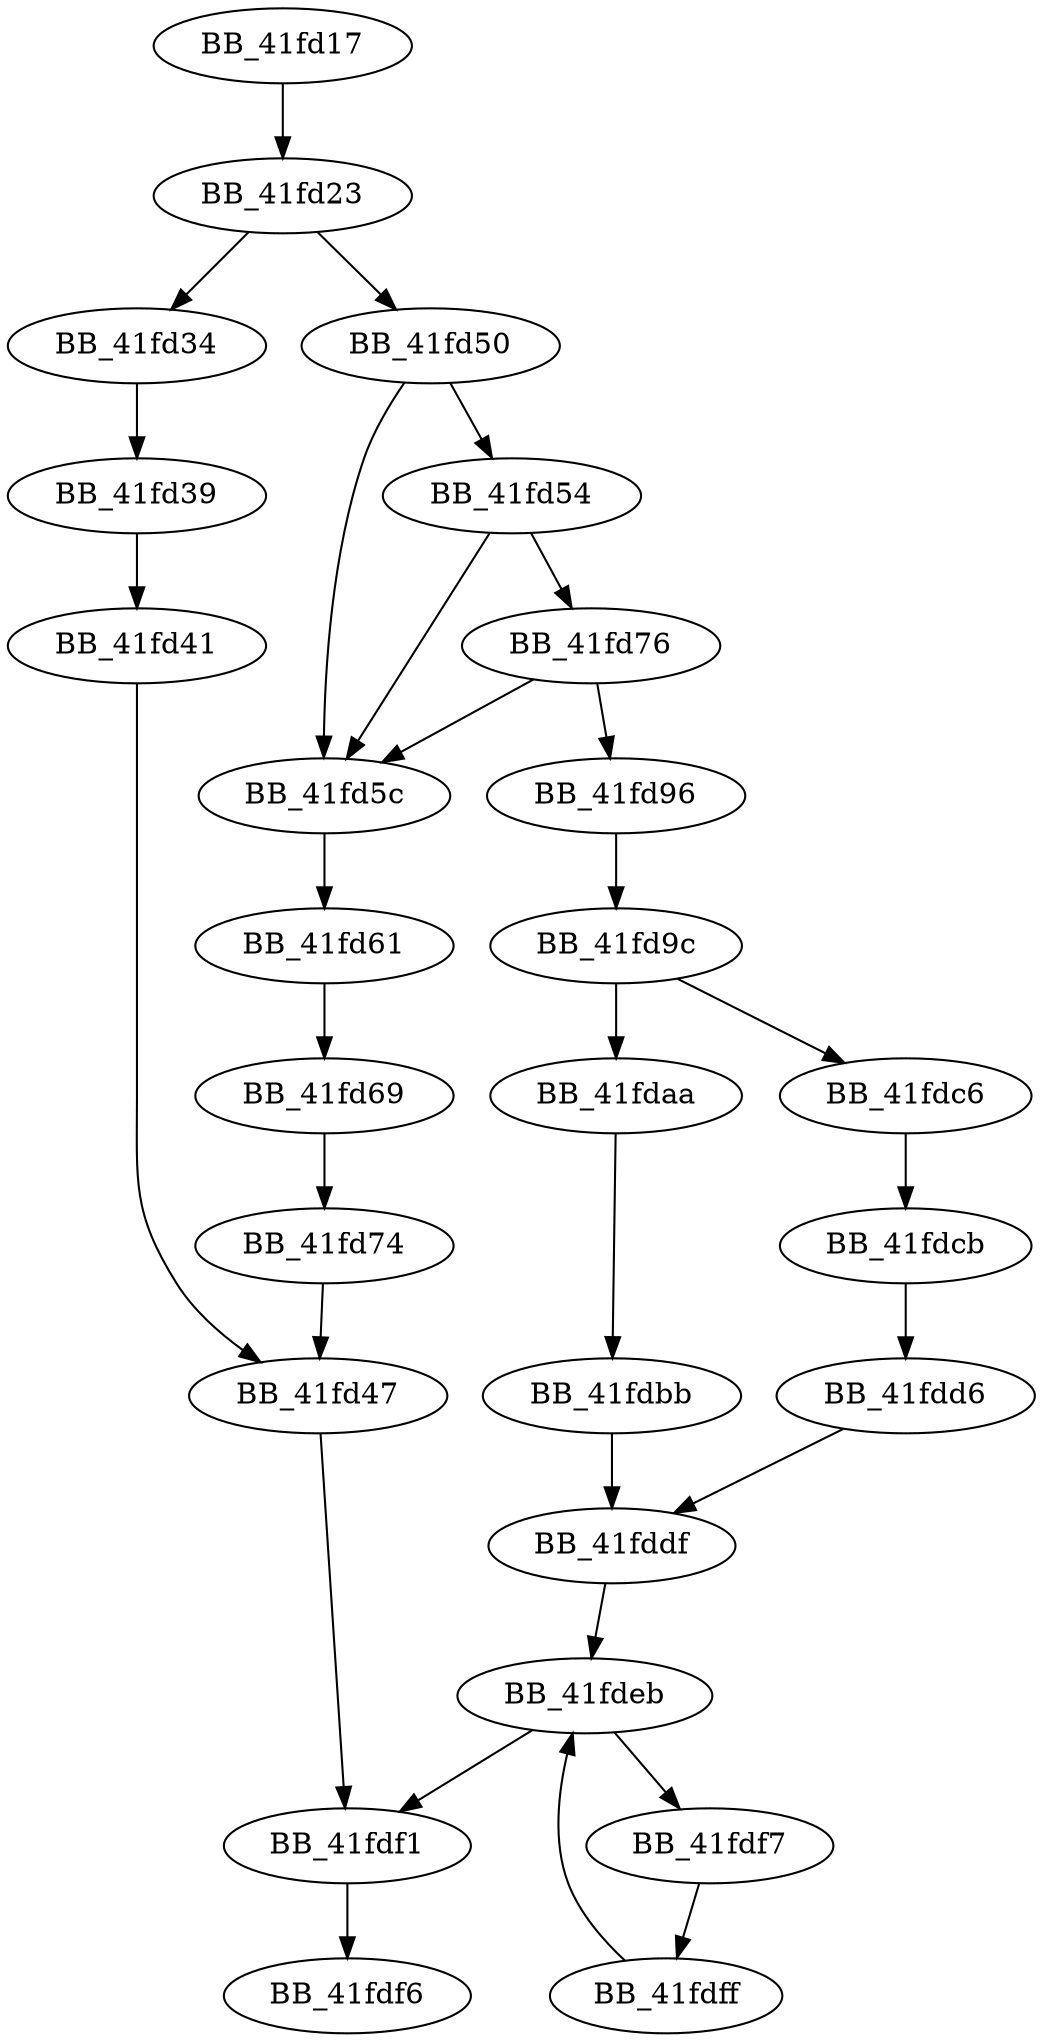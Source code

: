 DiGraph __lseeki64{
BB_41fd17->BB_41fd23
BB_41fd23->BB_41fd34
BB_41fd23->BB_41fd50
BB_41fd34->BB_41fd39
BB_41fd39->BB_41fd41
BB_41fd41->BB_41fd47
BB_41fd47->BB_41fdf1
BB_41fd50->BB_41fd54
BB_41fd50->BB_41fd5c
BB_41fd54->BB_41fd5c
BB_41fd54->BB_41fd76
BB_41fd5c->BB_41fd61
BB_41fd61->BB_41fd69
BB_41fd69->BB_41fd74
BB_41fd74->BB_41fd47
BB_41fd76->BB_41fd5c
BB_41fd76->BB_41fd96
BB_41fd96->BB_41fd9c
BB_41fd9c->BB_41fdaa
BB_41fd9c->BB_41fdc6
BB_41fdaa->BB_41fdbb
BB_41fdbb->BB_41fddf
BB_41fdc6->BB_41fdcb
BB_41fdcb->BB_41fdd6
BB_41fdd6->BB_41fddf
BB_41fddf->BB_41fdeb
BB_41fdeb->BB_41fdf1
BB_41fdeb->BB_41fdf7
BB_41fdf1->BB_41fdf6
BB_41fdf7->BB_41fdff
BB_41fdff->BB_41fdeb
}
